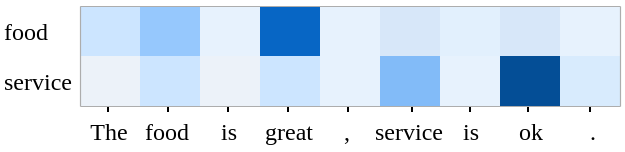 <mxfile version="23.1.4" type="github">
  <diagram name="第 1 页" id="Uh1R_ZAXbZmLYNC23QkL">
    <mxGraphModel dx="398" dy="265" grid="1" gridSize="10" guides="1" tooltips="1" connect="1" arrows="1" fold="1" page="1" pageScale="1" pageWidth="827" pageHeight="1169" math="0" shadow="0">
      <root>
        <mxCell id="0" />
        <mxCell id="1" parent="0" />
        <mxCell id="_UPoT2V-NkpHdeq_s2dM-1" value="service" style="text;html=1;align=left;verticalAlign=middle;resizable=0;points=[];autosize=1;strokeColor=none;fillColor=none;fontSize=12;fontFamily=Times New Roman;" vertex="1" parent="1">
          <mxGeometry x="187" y="276" width="60" height="30" as="geometry" />
        </mxCell>
        <mxCell id="_UPoT2V-NkpHdeq_s2dM-2" value="food" style="text;html=1;align=left;verticalAlign=middle;resizable=0;points=[];autosize=1;strokeColor=none;fillColor=none;fontSize=12;fontFamily=Times New Roman;" vertex="1" parent="1">
          <mxGeometry x="187" y="250.5" width="50" height="30" as="geometry" />
        </mxCell>
        <mxCell id="_UPoT2V-NkpHdeq_s2dM-3" value="" style="whiteSpace=wrap;html=1;strokeColor=none;fillColor=#ecf2f9;fontSize=10;fontFamily=Times New Roman;" vertex="1" parent="1">
          <mxGeometry x="227" y="278" width="30" height="25" as="geometry" />
        </mxCell>
        <mxCell id="_UPoT2V-NkpHdeq_s2dM-4" value="" style="whiteSpace=wrap;html=1;fillColor=#cce5ff;strokeColor=none;fontSize=10;fontFamily=Times New Roman;" vertex="1" parent="1">
          <mxGeometry x="257" y="278" width="30" height="25" as="geometry" />
        </mxCell>
        <mxCell id="_UPoT2V-NkpHdeq_s2dM-5" value="" style="whiteSpace=wrap;html=1;strokeColor=none;fillColor=#ECF2F9;fontSize=10;fontFamily=Times New Roman;" vertex="1" parent="1">
          <mxGeometry x="287" y="278" width="30" height="25" as="geometry" />
        </mxCell>
        <mxCell id="_UPoT2V-NkpHdeq_s2dM-6" value="" style="whiteSpace=wrap;html=1;fillColor=#cce5ff;strokeColor=none;fontSize=10;fontFamily=Times New Roman;" vertex="1" parent="1">
          <mxGeometry x="317" y="278" width="30" height="25" as="geometry" />
        </mxCell>
        <mxCell id="_UPoT2V-NkpHdeq_s2dM-7" value="" style="whiteSpace=wrap;html=1;strokeColor=none;fillColor=#e7f2fd;fontSize=10;fontFamily=Times New Roman;" vertex="1" parent="1">
          <mxGeometry x="347" y="278" width="30" height="25" as="geometry" />
        </mxCell>
        <mxCell id="_UPoT2V-NkpHdeq_s2dM-8" value="" style="whiteSpace=wrap;html=1;fillColor=#82bbf8;strokeColor=none;fontSize=10;fontFamily=Times New Roman;" vertex="1" parent="1">
          <mxGeometry x="377" y="278" width="30" height="25" as="geometry" />
        </mxCell>
        <mxCell id="_UPoT2V-NkpHdeq_s2dM-9" value="" style="whiteSpace=wrap;html=1;strokeColor=none;fillColor=#e7f2fd;fontSize=10;fontFamily=Times New Roman;" vertex="1" parent="1">
          <mxGeometry x="407" y="278" width="30" height="25" as="geometry" />
        </mxCell>
        <mxCell id="_UPoT2V-NkpHdeq_s2dM-10" value="" style="whiteSpace=wrap;html=1;fillColor=#044e96;strokeColor=none;fontSize=10;fontFamily=Times New Roman;" vertex="1" parent="1">
          <mxGeometry x="437" y="278" width="30" height="25" as="geometry" />
        </mxCell>
        <mxCell id="_UPoT2V-NkpHdeq_s2dM-11" value="" style="whiteSpace=wrap;html=1;strokeColor=none;fillColor=#d8ebfd;fontSize=10;fontFamily=Times New Roman;" vertex="1" parent="1">
          <mxGeometry x="467" y="278" width="30" height="25" as="geometry" />
        </mxCell>
        <mxCell id="_UPoT2V-NkpHdeq_s2dM-12" value="" style="endArrow=none;html=1;rounded=0;fontFamily=Times New Roman;fontSize=11;strokeColor=none;" edge="1" parent="1">
          <mxGeometry width="50" height="50" relative="1" as="geometry">
            <mxPoint x="241" y="302" as="sourcePoint" />
            <mxPoint x="241" y="303" as="targetPoint" />
          </mxGeometry>
        </mxCell>
        <mxCell id="_UPoT2V-NkpHdeq_s2dM-13" value="" style="whiteSpace=wrap;html=1;strokeColor=none;fillColor=#cce5ff;fontSize=10;fontFamily=Times New Roman;rounded=0;" vertex="1" parent="1">
          <mxGeometry x="227" y="253" width="30" height="25" as="geometry" />
        </mxCell>
        <mxCell id="_UPoT2V-NkpHdeq_s2dM-14" value="" style="whiteSpace=wrap;html=1;fillColor=#96c8fd;strokeColor=none;fontSize=10;fontFamily=Times New Roman;rounded=0;" vertex="1" parent="1">
          <mxGeometry x="257" y="253" width="30" height="25" as="geometry" />
        </mxCell>
        <mxCell id="_UPoT2V-NkpHdeq_s2dM-15" value="" style="whiteSpace=wrap;html=1;strokeColor=none;fillColor=#e7f2fd;fontSize=10;fontFamily=Times New Roman;rounded=0;" vertex="1" parent="1">
          <mxGeometry x="287" y="253" width="30" height="25" as="geometry" />
        </mxCell>
        <mxCell id="_UPoT2V-NkpHdeq_s2dM-16" value="" style="whiteSpace=wrap;html=1;fillColor=#0766c5;strokeColor=none;fontSize=10;fontFamily=Times New Roman;rounded=0;" vertex="1" parent="1">
          <mxGeometry x="317" y="253" width="30" height="25" as="geometry" />
        </mxCell>
        <mxCell id="_UPoT2V-NkpHdeq_s2dM-17" value="" style="whiteSpace=wrap;html=1;strokeColor=none;fillColor=#e7f2fd;fontSize=10;fontFamily=Times New Roman;rounded=0;" vertex="1" parent="1">
          <mxGeometry x="347" y="253" width="30" height="25" as="geometry" />
        </mxCell>
        <mxCell id="_UPoT2V-NkpHdeq_s2dM-18" value="" style="whiteSpace=wrap;html=1;fillColor=#d7e7f9;strokeColor=none;fontSize=10;fontFamily=Times New Roman;rounded=0;" vertex="1" parent="1">
          <mxGeometry x="377" y="253" width="30" height="25" as="geometry" />
        </mxCell>
        <mxCell id="_UPoT2V-NkpHdeq_s2dM-19" value="" style="whiteSpace=wrap;html=1;strokeColor=none;fillColor=#e2f0fd;fontSize=10;fontFamily=Times New Roman;rounded=0;" vertex="1" parent="1">
          <mxGeometry x="407" y="253" width="30" height="25" as="geometry" />
        </mxCell>
        <mxCell id="_UPoT2V-NkpHdeq_s2dM-20" value="" style="whiteSpace=wrap;html=1;fillColor=#D7E7F9;strokeColor=none;fontSize=10;fontFamily=Times New Roman;rounded=0;" vertex="1" parent="1">
          <mxGeometry x="437" y="253" width="30" height="25" as="geometry" />
        </mxCell>
        <mxCell id="_UPoT2V-NkpHdeq_s2dM-21" value="" style="whiteSpace=wrap;html=1;strokeColor=none;fillColor=#e7f2fd;fontSize=10;fontFamily=Times New Roman;rounded=0;" vertex="1" parent="1">
          <mxGeometry x="467" y="253" width="30" height="25" as="geometry" />
        </mxCell>
        <mxCell id="_UPoT2V-NkpHdeq_s2dM-22" value="" style="endArrow=none;html=1;rounded=0;exitX=1;exitY=1;exitDx=0;exitDy=0;entryX=1;entryY=0;entryDx=0;entryDy=0;strokeColor=#adadad;strokeWidth=0.6;" edge="1" parent="1" source="_UPoT2V-NkpHdeq_s2dM-11" target="_UPoT2V-NkpHdeq_s2dM-21">
          <mxGeometry width="50" height="50" relative="1" as="geometry">
            <mxPoint x="237" y="263" as="sourcePoint" />
            <mxPoint x="507" y="263" as="targetPoint" />
          </mxGeometry>
        </mxCell>
        <mxCell id="_UPoT2V-NkpHdeq_s2dM-23" value="" style="endArrow=none;html=1;rounded=0;exitX=0;exitY=0;exitDx=0;exitDy=0;entryX=0;entryY=1;entryDx=0;entryDy=0;strokeColor=#adadad;strokeWidth=0.6;" edge="1" parent="1" source="_UPoT2V-NkpHdeq_s2dM-13" target="_UPoT2V-NkpHdeq_s2dM-3">
          <mxGeometry width="50" height="50" relative="1" as="geometry">
            <mxPoint x="237" y="288" as="sourcePoint" />
            <mxPoint x="507" y="288" as="targetPoint" />
          </mxGeometry>
        </mxCell>
        <mxCell id="_UPoT2V-NkpHdeq_s2dM-24" value="" style="endArrow=none;html=1;rounded=0;exitX=0;exitY=0;exitDx=0;exitDy=0;entryX=1;entryY=0;entryDx=0;entryDy=0;strokeColor=#adadad;strokeWidth=0.6;" edge="1" parent="1" source="_UPoT2V-NkpHdeq_s2dM-13" target="_UPoT2V-NkpHdeq_s2dM-21">
          <mxGeometry width="50" height="50" relative="1" as="geometry">
            <mxPoint x="250" y="243" as="sourcePoint" />
            <mxPoint x="300" y="193" as="targetPoint" />
          </mxGeometry>
        </mxCell>
        <mxCell id="_UPoT2V-NkpHdeq_s2dM-25" value="&lt;font style=&quot;font-size: 12px;&quot;&gt;The&lt;/font&gt;" style="text;html=1;align=center;verticalAlign=bottom;resizable=0;points=[];autosize=1;strokeColor=none;fillColor=none;fontSize=12;fontFamily=Times New Roman;" vertex="1" parent="1">
          <mxGeometry x="221" y="295" width="40" height="30" as="geometry" />
        </mxCell>
        <mxCell id="_UPoT2V-NkpHdeq_s2dM-26" value="&lt;font style=&quot;font-size: 12px;&quot;&gt;food&lt;/font&gt;" style="text;html=1;align=center;verticalAlign=bottom;resizable=0;points=[];autosize=1;strokeColor=none;fillColor=none;fontSize=12;fontFamily=Times New Roman;" vertex="1" parent="1">
          <mxGeometry x="245" y="295" width="50" height="30" as="geometry" />
        </mxCell>
        <mxCell id="_UPoT2V-NkpHdeq_s2dM-27" value="&lt;font style=&quot;font-size: 12px;&quot;&gt;is&lt;/font&gt;" style="text;html=1;align=center;verticalAlign=bottom;resizable=0;points=[];autosize=1;strokeColor=none;fillColor=none;fontSize=12;fontFamily=Times New Roman;" vertex="1" parent="1">
          <mxGeometry x="286" y="295" width="30" height="30" as="geometry" />
        </mxCell>
        <mxCell id="_UPoT2V-NkpHdeq_s2dM-28" value="&lt;font style=&quot;font-size: 12px;&quot;&gt;great&lt;/font&gt;" style="text;html=1;align=center;verticalAlign=bottom;resizable=0;points=[];autosize=1;strokeColor=none;fillColor=none;fontSize=12;fontFamily=Times New Roman;" vertex="1" parent="1">
          <mxGeometry x="306" y="295" width="50" height="30" as="geometry" />
        </mxCell>
        <mxCell id="_UPoT2V-NkpHdeq_s2dM-29" value="&lt;font style=&quot;font-size: 12px;&quot;&gt;,&lt;/font&gt;" style="text;html=1;align=center;verticalAlign=bottom;resizable=0;points=[];autosize=1;strokeColor=none;fillColor=none;fontSize=12;fontFamily=Times New Roman;" vertex="1" parent="1">
          <mxGeometry x="345" y="295" width="30" height="30" as="geometry" />
        </mxCell>
        <mxCell id="_UPoT2V-NkpHdeq_s2dM-30" value="&lt;font style=&quot;font-size: 12px;&quot;&gt;service&lt;/font&gt;" style="text;html=1;align=center;verticalAlign=bottom;resizable=0;points=[];autosize=1;strokeColor=none;fillColor=none;fontSize=12;fontFamily=Times New Roman;" vertex="1" parent="1">
          <mxGeometry x="361" y="295" width="60" height="30" as="geometry" />
        </mxCell>
        <mxCell id="_UPoT2V-NkpHdeq_s2dM-31" value="&lt;span style=&quot;font-size: 12px;&quot;&gt;is&lt;/span&gt;" style="text;html=1;align=center;verticalAlign=bottom;resizable=0;points=[];autosize=1;strokeColor=none;fillColor=none;fontSize=12;fontFamily=Times New Roman;" vertex="1" parent="1">
          <mxGeometry x="407" y="295" width="30" height="30" as="geometry" />
        </mxCell>
        <mxCell id="_UPoT2V-NkpHdeq_s2dM-32" value="&lt;span style=&quot;font-size: 12px;&quot;&gt;ok&lt;/span&gt;" style="text;html=1;align=center;verticalAlign=bottom;resizable=0;points=[];autosize=1;strokeColor=none;fillColor=none;fontSize=12;fontFamily=Times New Roman;" vertex="1" parent="1">
          <mxGeometry x="432" y="295" width="40" height="30" as="geometry" />
        </mxCell>
        <mxCell id="_UPoT2V-NkpHdeq_s2dM-33" value="&lt;span style=&quot;font-size: 12px;&quot;&gt;.&lt;/span&gt;" style="text;html=1;align=center;verticalAlign=bottom;resizable=0;points=[];autosize=1;strokeColor=none;fillColor=none;fontSize=12;fontFamily=Times New Roman;fontStyle=0" vertex="1" parent="1">
          <mxGeometry x="468" y="295" width="30" height="30" as="geometry" />
        </mxCell>
        <mxCell id="_UPoT2V-NkpHdeq_s2dM-34" value="" style="endArrow=none;html=1;rounded=0;fontFamily=Times New Roman;fontSize=11;strokeColor=none;verticalAlign=bottom;" edge="1" parent="1" source="_UPoT2V-NkpHdeq_s2dM-25">
          <mxGeometry width="50" height="50" relative="1" as="geometry">
            <mxPoint x="241" y="308" as="sourcePoint" />
            <mxPoint x="241" y="303" as="targetPoint" />
          </mxGeometry>
        </mxCell>
        <mxCell id="_UPoT2V-NkpHdeq_s2dM-35" value="" style="endArrow=none;html=1;rounded=0;fontFamily=Times New Roman;fontSize=11;verticalAlign=bottom;" edge="1" parent="1">
          <mxGeometry width="50" height="50" relative="1" as="geometry">
            <mxPoint x="271" y="306" as="sourcePoint" />
            <mxPoint x="271" y="303" as="targetPoint" />
          </mxGeometry>
        </mxCell>
        <mxCell id="_UPoT2V-NkpHdeq_s2dM-36" value="" style="endArrow=none;html=1;rounded=0;fontFamily=Times New Roman;fontSize=11;verticalAlign=bottom;" edge="1" parent="1">
          <mxGeometry width="50" height="50" relative="1" as="geometry">
            <mxPoint x="301" y="306" as="sourcePoint" />
            <mxPoint x="301" y="303" as="targetPoint" />
          </mxGeometry>
        </mxCell>
        <mxCell id="_UPoT2V-NkpHdeq_s2dM-37" value="" style="endArrow=none;html=1;rounded=0;fontFamily=Times New Roman;fontSize=11;verticalAlign=bottom;" edge="1" parent="1">
          <mxGeometry width="50" height="50" relative="1" as="geometry">
            <mxPoint x="331" y="306" as="sourcePoint" />
            <mxPoint x="331" y="303" as="targetPoint" />
          </mxGeometry>
        </mxCell>
        <mxCell id="_UPoT2V-NkpHdeq_s2dM-38" value="" style="endArrow=none;html=1;rounded=0;fontFamily=Times New Roman;fontSize=11;verticalAlign=bottom;" edge="1" parent="1">
          <mxGeometry width="50" height="50" relative="1" as="geometry">
            <mxPoint x="361" y="306" as="sourcePoint" />
            <mxPoint x="361" y="303" as="targetPoint" />
          </mxGeometry>
        </mxCell>
        <mxCell id="_UPoT2V-NkpHdeq_s2dM-39" value="" style="endArrow=none;html=1;rounded=0;fontFamily=Times New Roman;fontSize=11;verticalAlign=bottom;" edge="1" parent="1">
          <mxGeometry width="50" height="50" relative="1" as="geometry">
            <mxPoint x="393" y="306" as="sourcePoint" />
            <mxPoint x="393" y="303" as="targetPoint" />
          </mxGeometry>
        </mxCell>
        <mxCell id="_UPoT2V-NkpHdeq_s2dM-40" value="" style="endArrow=none;html=1;rounded=0;fontFamily=Times New Roman;fontSize=11;verticalAlign=bottom;" edge="1" parent="1">
          <mxGeometry width="50" height="50" relative="1" as="geometry">
            <mxPoint x="422" y="306" as="sourcePoint" />
            <mxPoint x="422" y="303" as="targetPoint" />
          </mxGeometry>
        </mxCell>
        <mxCell id="_UPoT2V-NkpHdeq_s2dM-41" value="" style="endArrow=none;html=1;rounded=0;fontFamily=Times New Roman;fontSize=11;verticalAlign=bottom;" edge="1" parent="1">
          <mxGeometry width="50" height="50" relative="1" as="geometry">
            <mxPoint x="451" y="306" as="sourcePoint" />
            <mxPoint x="451" y="303" as="targetPoint" />
          </mxGeometry>
        </mxCell>
        <mxCell id="_UPoT2V-NkpHdeq_s2dM-42" value="" style="endArrow=none;html=1;rounded=0;fontFamily=Times New Roman;fontSize=11;verticalAlign=bottom;" edge="1" parent="1">
          <mxGeometry width="50" height="50" relative="1" as="geometry">
            <mxPoint x="482" y="306" as="sourcePoint" />
            <mxPoint x="482" y="303" as="targetPoint" />
          </mxGeometry>
        </mxCell>
        <mxCell id="_UPoT2V-NkpHdeq_s2dM-43" value="" style="endArrow=none;html=1;rounded=0;fontFamily=Times New Roman;fontSize=11;verticalAlign=bottom;" edge="1" parent="1">
          <mxGeometry width="50" height="50" relative="1" as="geometry">
            <mxPoint x="241" y="306" as="sourcePoint" />
            <mxPoint x="241" y="303" as="targetPoint" />
          </mxGeometry>
        </mxCell>
        <mxCell id="_UPoT2V-NkpHdeq_s2dM-44" value="" style="endArrow=none;html=1;rounded=0;strokeColor=#adadad;strokeWidth=0.6;exitX=1;exitY=1;exitDx=0;exitDy=0;entryX=0;entryY=1;entryDx=0;entryDy=0;verticalAlign=bottom;" edge="1" parent="1">
          <mxGeometry width="50" height="50" relative="1" as="geometry">
            <mxPoint x="497" y="303" as="sourcePoint" />
            <mxPoint x="227" y="303" as="targetPoint" />
          </mxGeometry>
        </mxCell>
      </root>
    </mxGraphModel>
  </diagram>
</mxfile>
